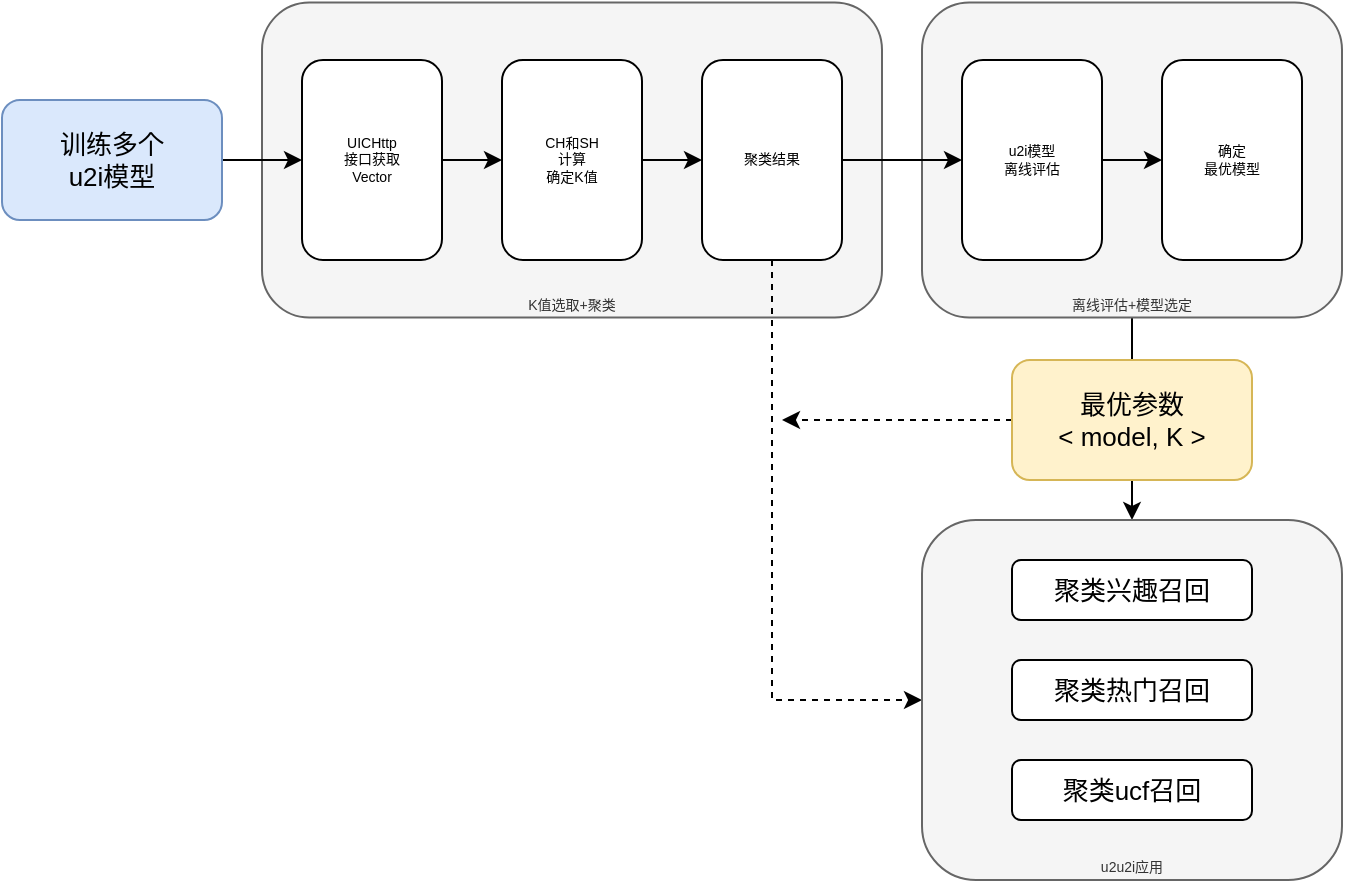 <mxfile version="14.0.4" type="github">
  <diagram id="7wadrBd9jNyvTk4XhTji" name="Page-1">
    <mxGraphModel dx="845" dy="576" grid="1" gridSize="10" guides="1" tooltips="1" connect="1" arrows="1" fold="1" page="1" pageScale="1" pageWidth="827" pageHeight="1169" math="0" shadow="0">
      <root>
        <mxCell id="0" />
        <mxCell id="1" parent="0" />
        <mxCell id="YEdMbnzYhF6J3DKTKvdj-30" style="edgeStyle=orthogonalEdgeStyle;rounded=0;orthogonalLoop=1;jettySize=auto;html=1;exitX=0.5;exitY=1;exitDx=0;exitDy=0;entryX=0.5;entryY=0;entryDx=0;entryDy=0;fontSize=13;" edge="1" parent="1" source="YEdMbnzYhF6J3DKTKvdj-12" target="YEdMbnzYhF6J3DKTKvdj-22">
          <mxGeometry relative="1" as="geometry" />
        </mxCell>
        <mxCell id="YEdMbnzYhF6J3DKTKvdj-12" value="离线评估+模型选定" style="rounded=1;whiteSpace=wrap;html=1;fontSize=7;verticalAlign=bottom;fillColor=#f5f5f5;strokeColor=#666666;fontColor=#333333;" vertex="1" parent="1">
          <mxGeometry x="540" y="51.25" width="210" height="157.5" as="geometry" />
        </mxCell>
        <mxCell id="YEdMbnzYhF6J3DKTKvdj-2" value="K值选取+聚类" style="rounded=1;whiteSpace=wrap;html=1;fontSize=7;verticalAlign=bottom;fillColor=#f5f5f5;strokeColor=#666666;fontColor=#333333;" vertex="1" parent="1">
          <mxGeometry x="210" y="51.25" width="310" height="157.5" as="geometry" />
        </mxCell>
        <mxCell id="YEdMbnzYhF6J3DKTKvdj-11" style="edgeStyle=orthogonalEdgeStyle;rounded=0;orthogonalLoop=1;jettySize=auto;html=1;exitX=1;exitY=0.5;exitDx=0;exitDy=0;entryX=0;entryY=0.5;entryDx=0;entryDy=0;fontSize=13;" edge="1" parent="1" source="YEdMbnzYhF6J3DKTKvdj-1" target="YEdMbnzYhF6J3DKTKvdj-3">
          <mxGeometry relative="1" as="geometry" />
        </mxCell>
        <mxCell id="YEdMbnzYhF6J3DKTKvdj-1" value="训练多个&lt;br&gt;u2i模型" style="rounded=1;whiteSpace=wrap;html=1;fillColor=#dae8fc;strokeColor=#6c8ebf;fontSize=13;" vertex="1" parent="1">
          <mxGeometry x="80" y="100" width="110" height="60" as="geometry" />
        </mxCell>
        <mxCell id="YEdMbnzYhF6J3DKTKvdj-6" style="edgeStyle=orthogonalEdgeStyle;rounded=0;orthogonalLoop=1;jettySize=auto;html=1;exitX=1;exitY=0.5;exitDx=0;exitDy=0;entryX=0;entryY=0.5;entryDx=0;entryDy=0;fontSize=7;" edge="1" parent="1" source="YEdMbnzYhF6J3DKTKvdj-3" target="YEdMbnzYhF6J3DKTKvdj-4">
          <mxGeometry relative="1" as="geometry" />
        </mxCell>
        <mxCell id="YEdMbnzYhF6J3DKTKvdj-3" value="UICHttp&lt;br&gt;接口获取&lt;br&gt;Vector" style="rounded=1;whiteSpace=wrap;html=1;fontSize=7;" vertex="1" parent="1">
          <mxGeometry x="230" y="80" width="70" height="100" as="geometry" />
        </mxCell>
        <mxCell id="YEdMbnzYhF6J3DKTKvdj-7" style="edgeStyle=orthogonalEdgeStyle;rounded=0;orthogonalLoop=1;jettySize=auto;html=1;exitX=1;exitY=0.5;exitDx=0;exitDy=0;entryX=0;entryY=0.5;entryDx=0;entryDy=0;fontSize=7;" edge="1" parent="1" source="YEdMbnzYhF6J3DKTKvdj-4" target="YEdMbnzYhF6J3DKTKvdj-5">
          <mxGeometry relative="1" as="geometry" />
        </mxCell>
        <mxCell id="YEdMbnzYhF6J3DKTKvdj-4" value="CH和SH&lt;br&gt;计算&lt;br&gt;确定K值" style="rounded=1;whiteSpace=wrap;html=1;fontSize=7;" vertex="1" parent="1">
          <mxGeometry x="330" y="80" width="70" height="100" as="geometry" />
        </mxCell>
        <mxCell id="YEdMbnzYhF6J3DKTKvdj-18" style="edgeStyle=orthogonalEdgeStyle;rounded=0;orthogonalLoop=1;jettySize=auto;html=1;exitX=1;exitY=0.5;exitDx=0;exitDy=0;fontSize=13;" edge="1" parent="1" source="YEdMbnzYhF6J3DKTKvdj-5" target="YEdMbnzYhF6J3DKTKvdj-14">
          <mxGeometry relative="1" as="geometry" />
        </mxCell>
        <mxCell id="YEdMbnzYhF6J3DKTKvdj-28" style="edgeStyle=orthogonalEdgeStyle;rounded=0;orthogonalLoop=1;jettySize=auto;html=1;exitX=0.5;exitY=1;exitDx=0;exitDy=0;entryX=0;entryY=0.5;entryDx=0;entryDy=0;fontSize=13;dashed=1;" edge="1" parent="1" source="YEdMbnzYhF6J3DKTKvdj-5" target="YEdMbnzYhF6J3DKTKvdj-22">
          <mxGeometry relative="1" as="geometry" />
        </mxCell>
        <mxCell id="YEdMbnzYhF6J3DKTKvdj-5" value="聚类结果" style="rounded=1;whiteSpace=wrap;html=1;fontSize=7;" vertex="1" parent="1">
          <mxGeometry x="430" y="80" width="70" height="100" as="geometry" />
        </mxCell>
        <mxCell id="YEdMbnzYhF6J3DKTKvdj-13" style="edgeStyle=orthogonalEdgeStyle;rounded=0;orthogonalLoop=1;jettySize=auto;html=1;exitX=1;exitY=0.5;exitDx=0;exitDy=0;entryX=0;entryY=0.5;entryDx=0;entryDy=0;fontSize=7;" edge="1" parent="1" source="YEdMbnzYhF6J3DKTKvdj-14" target="YEdMbnzYhF6J3DKTKvdj-16">
          <mxGeometry relative="1" as="geometry" />
        </mxCell>
        <mxCell id="YEdMbnzYhF6J3DKTKvdj-14" value="u2i模型&lt;br&gt;离线评估" style="rounded=1;whiteSpace=wrap;html=1;fontSize=7;" vertex="1" parent="1">
          <mxGeometry x="560" y="80" width="70" height="100" as="geometry" />
        </mxCell>
        <mxCell id="YEdMbnzYhF6J3DKTKvdj-16" value="确定&lt;br&gt;最优模型" style="rounded=1;whiteSpace=wrap;html=1;fontSize=7;" vertex="1" parent="1">
          <mxGeometry x="660" y="80" width="70" height="100" as="geometry" />
        </mxCell>
        <mxCell id="YEdMbnzYhF6J3DKTKvdj-29" style="edgeStyle=orthogonalEdgeStyle;rounded=0;orthogonalLoop=1;jettySize=auto;html=1;exitX=0;exitY=0.5;exitDx=0;exitDy=0;dashed=1;fontSize=13;" edge="1" parent="1" source="YEdMbnzYhF6J3DKTKvdj-19">
          <mxGeometry relative="1" as="geometry">
            <mxPoint x="470" y="260" as="targetPoint" />
          </mxGeometry>
        </mxCell>
        <mxCell id="YEdMbnzYhF6J3DKTKvdj-19" value="最优参数&lt;br&gt;&amp;lt; model, K &amp;gt;" style="rounded=1;whiteSpace=wrap;html=1;fontSize=13;fillColor=#fff2cc;strokeColor=#d6b656;" vertex="1" parent="1">
          <mxGeometry x="585" y="230" width="120" height="60" as="geometry" />
        </mxCell>
        <mxCell id="YEdMbnzYhF6J3DKTKvdj-22" value="u2u2i应用" style="rounded=1;whiteSpace=wrap;html=1;fontSize=7;verticalAlign=bottom;fillColor=#f5f5f5;strokeColor=#666666;fontColor=#333333;" vertex="1" parent="1">
          <mxGeometry x="540" y="310" width="210" height="180" as="geometry" />
        </mxCell>
        <mxCell id="YEdMbnzYhF6J3DKTKvdj-24" value="聚类兴趣召回" style="rounded=1;whiteSpace=wrap;html=1;fontSize=13;" vertex="1" parent="1">
          <mxGeometry x="585" y="330" width="120" height="30" as="geometry" />
        </mxCell>
        <mxCell id="YEdMbnzYhF6J3DKTKvdj-25" value="聚类热门召回" style="rounded=1;whiteSpace=wrap;html=1;fontSize=13;" vertex="1" parent="1">
          <mxGeometry x="585" y="380" width="120" height="30" as="geometry" />
        </mxCell>
        <mxCell id="YEdMbnzYhF6J3DKTKvdj-26" value="聚类ucf召回" style="rounded=1;whiteSpace=wrap;html=1;fontSize=13;" vertex="1" parent="1">
          <mxGeometry x="585" y="430" width="120" height="30" as="geometry" />
        </mxCell>
      </root>
    </mxGraphModel>
  </diagram>
</mxfile>
